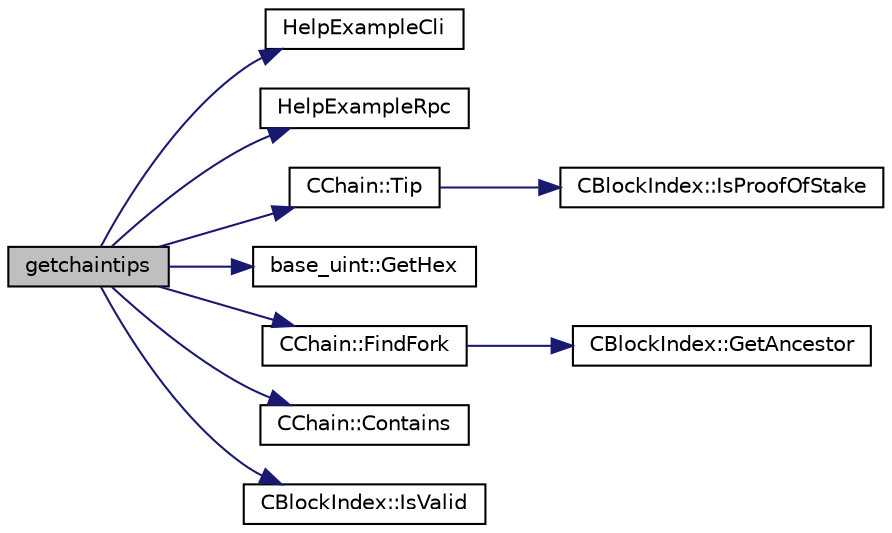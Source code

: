 digraph "getchaintips"
{
  edge [fontname="Helvetica",fontsize="10",labelfontname="Helvetica",labelfontsize="10"];
  node [fontname="Helvetica",fontsize="10",shape=record];
  rankdir="LR";
  Node75 [label="getchaintips",height=0.2,width=0.4,color="black", fillcolor="grey75", style="filled", fontcolor="black"];
  Node75 -> Node76 [color="midnightblue",fontsize="10",style="solid",fontname="Helvetica"];
  Node76 [label="HelpExampleCli",height=0.2,width=0.4,color="black", fillcolor="white", style="filled",URL="$rpcserver_8cpp.html#ac01ac6eab5467567ed0da106814e04ec"];
  Node75 -> Node77 [color="midnightblue",fontsize="10",style="solid",fontname="Helvetica"];
  Node77 [label="HelpExampleRpc",height=0.2,width=0.4,color="black", fillcolor="white", style="filled",URL="$rpcserver_8cpp.html#a06ea60e24e5a1053a14a11b1009bf9ef"];
  Node75 -> Node78 [color="midnightblue",fontsize="10",style="solid",fontname="Helvetica"];
  Node78 [label="CChain::Tip",height=0.2,width=0.4,color="black", fillcolor="white", style="filled",URL="$class_c_chain.html#a40ccefec14f8f3195c08c827af8cf412",tooltip="Returns the index entry for the tip of this chain, or NULL if none. "];
  Node78 -> Node79 [color="midnightblue",fontsize="10",style="solid",fontname="Helvetica"];
  Node79 [label="CBlockIndex::IsProofOfStake",height=0.2,width=0.4,color="black", fillcolor="white", style="filled",URL="$class_c_block_index.html#a2438a891e9d43821c0d99e1bdac56fde"];
  Node75 -> Node80 [color="midnightblue",fontsize="10",style="solid",fontname="Helvetica"];
  Node80 [label="base_uint::GetHex",height=0.2,width=0.4,color="black", fillcolor="white", style="filled",URL="$classbase__uint.html#ae5e7b7481de91ebead20eebd5d685441"];
  Node75 -> Node81 [color="midnightblue",fontsize="10",style="solid",fontname="Helvetica"];
  Node81 [label="CChain::FindFork",height=0.2,width=0.4,color="black", fillcolor="white", style="filled",URL="$class_c_chain.html#adb9ec01329511e869bba95e3c143da71",tooltip="Find the last common block between this chain and a block index entry. "];
  Node81 -> Node82 [color="midnightblue",fontsize="10",style="solid",fontname="Helvetica"];
  Node82 [label="CBlockIndex::GetAncestor",height=0.2,width=0.4,color="black", fillcolor="white", style="filled",URL="$class_c_block_index.html#ae1f702384690c6b8302e026a84172ef3",tooltip="Efficiently find an ancestor of this block. "];
  Node75 -> Node83 [color="midnightblue",fontsize="10",style="solid",fontname="Helvetica"];
  Node83 [label="CChain::Contains",height=0.2,width=0.4,color="black", fillcolor="white", style="filled",URL="$class_c_chain.html#af1786dc229c215dea7f727c11df2c8dc",tooltip="Efficiently check whether a block is present in this chain. "];
  Node75 -> Node84 [color="midnightblue",fontsize="10",style="solid",fontname="Helvetica"];
  Node84 [label="CBlockIndex::IsValid",height=0.2,width=0.4,color="black", fillcolor="white", style="filled",URL="$class_c_block_index.html#ad8b5a6560e7c0d4222066e2922178683",tooltip="Check whether this block index entry is valid up to the passed validity level. "];
}
